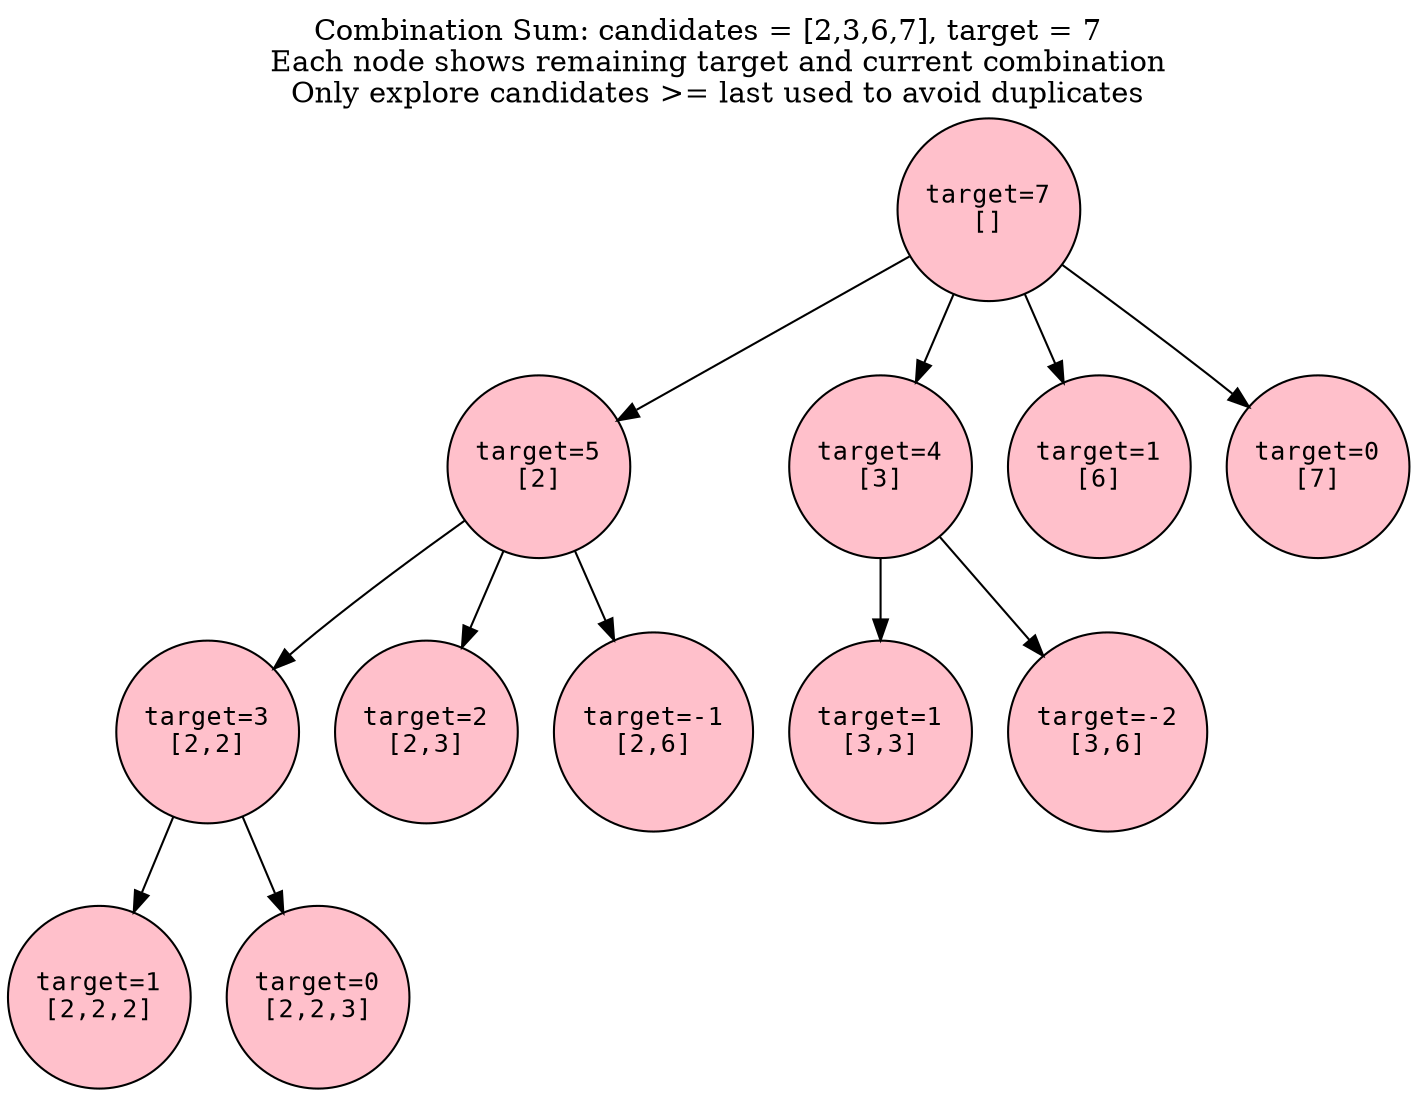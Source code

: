 digraph CombinationSum237 {
  node [shape=circle, style=filled, fontname="Consolas",fillcolor=pink, fontcolor=black, fontsize=12, width=1.0, height=1.0];
  edge [len=1.0, penwidth=1.0, arrowsize=1.0];
  rankdir=TB;

  label="Combination Sum: candidates = [2,3,6,7], target = 7
  Each node shows remaining target and current combination
  Only explore candidates >= last used to avoid duplicates";
  labelloc=t;

  root [label="target=7\n[]"];
  
  r2 [label="target=5\n[2]"];
  r3 [label="target=4\n[3]"];
  r6 [label="target=1\n[6]"];
  r7 [label="target=0\n[7]"];
  
  r22 [label="target=3\n[2,2]"];
  r23 [label="target=2\n[2,3]"];
  r26 [label="target=-1\n[2,6]"];
  r33 [label="target=1\n[3,3]"];
  r36 [label="target=-2\n[3,6]"];
  
  r222 [label="target=1\n[2,2,2]"];
  r223 [label="target=0\n[2,2,3]"];
  
  root -> {r2, r3, r6, r7};
  r2 -> {r22, r23, r26};
  r3 -> {r33, r36};
  r22 -> {r222, r223};
}

digraph CombinationSum235 {
  node [shape=circle, style=filled, fontname="Consolas",fillcolor=pink, fontcolor=black, fontsize=12, width=1.0, height=1.0];
  edge [len=1.0, penwidth=1.0, arrowsize=1.0];
  rankdir=TB;

  label="Combination Sum: candidates = [2,3,5], target = 8
  Shows first few levels - many paths lead to solutions";
  labelloc=t;

  root [label="target=8\n[]"];
  
  r2 [label="target=6\n[2]"];
  r3 [label="target=5\n[3]"];
  r5 [label="target=3\n[5]"];
  
  r22 [label="target=4\n[2,2]"];
  r23 [label="target=3\n[2,3]"];
  r25 [label="target=1\n[2,5]"];
  r33 [label="target=2\n[3,3]"];
  r35 [label="target=0\n[3,5]"];
  
  r222 [label="target=2\n[2,2,2]"];
  r223 [label="target=0\n[2,2,3]"];
  r233 [label="target=0\n[2,3,3]"];
  
  r2222 [label="target=0\n[2,2,2,2]"];

  root -> {r2, r3, r5};
  r2 -> {r22, r23, r25};
  r3 -> {r33, r35};
  r22 -> {r222, r223};
  r23 -> {r233};
  r222 -> {r2222};
}